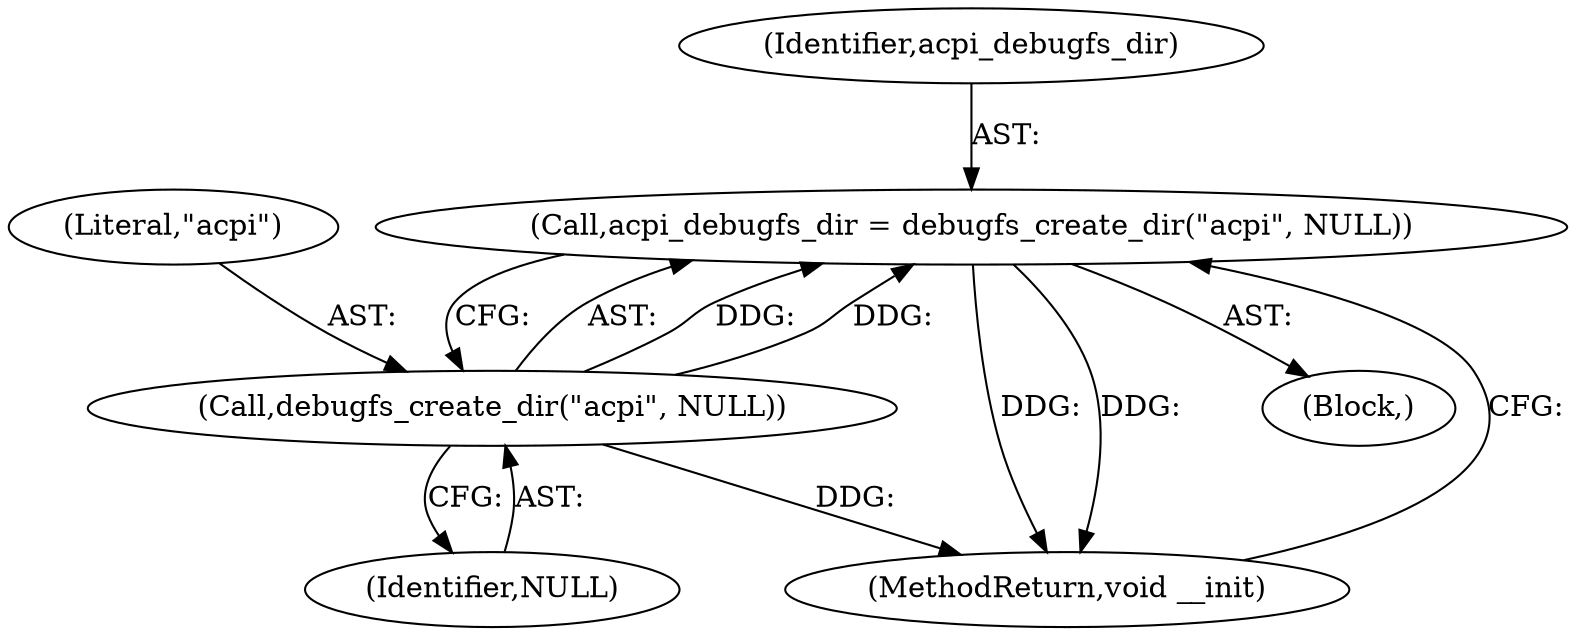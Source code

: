 digraph "0_linux_526b4af47f44148c9d665e57723ed9f86634c6e3_0@API" {
"1000103" [label="(Call,acpi_debugfs_dir = debugfs_create_dir(\"acpi\", NULL))"];
"1000105" [label="(Call,debugfs_create_dir(\"acpi\", NULL))"];
"1000106" [label="(Literal,\"acpi\")"];
"1000105" [label="(Call,debugfs_create_dir(\"acpi\", NULL))"];
"1000104" [label="(Identifier,acpi_debugfs_dir)"];
"1000108" [label="(MethodReturn,void __init)"];
"1000103" [label="(Call,acpi_debugfs_dir = debugfs_create_dir(\"acpi\", NULL))"];
"1000107" [label="(Identifier,NULL)"];
"1000102" [label="(Block,)"];
"1000103" -> "1000102"  [label="AST: "];
"1000103" -> "1000105"  [label="CFG: "];
"1000104" -> "1000103"  [label="AST: "];
"1000105" -> "1000103"  [label="AST: "];
"1000108" -> "1000103"  [label="CFG: "];
"1000103" -> "1000108"  [label="DDG: "];
"1000103" -> "1000108"  [label="DDG: "];
"1000105" -> "1000103"  [label="DDG: "];
"1000105" -> "1000103"  [label="DDG: "];
"1000105" -> "1000107"  [label="CFG: "];
"1000106" -> "1000105"  [label="AST: "];
"1000107" -> "1000105"  [label="AST: "];
"1000105" -> "1000108"  [label="DDG: "];
}
